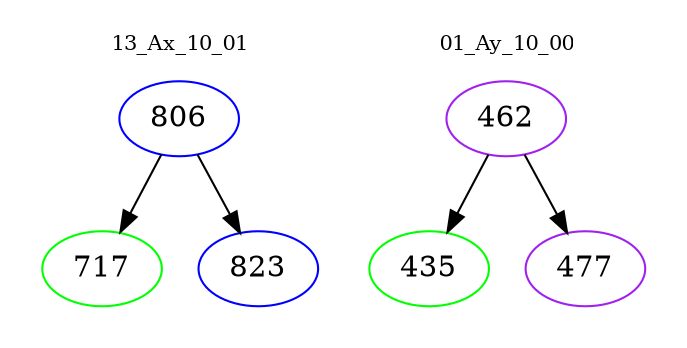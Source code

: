 digraph{
subgraph cluster_0 {
color = white
label = "13_Ax_10_01";
fontsize=10;
T0_806 [label="806", color="blue"]
T0_806 -> T0_717 [color="black"]
T0_717 [label="717", color="green"]
T0_806 -> T0_823 [color="black"]
T0_823 [label="823", color="blue"]
}
subgraph cluster_1 {
color = white
label = "01_Ay_10_00";
fontsize=10;
T1_462 [label="462", color="purple"]
T1_462 -> T1_435 [color="black"]
T1_435 [label="435", color="green"]
T1_462 -> T1_477 [color="black"]
T1_477 [label="477", color="purple"]
}
}
